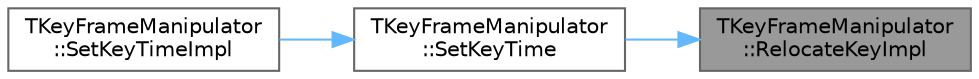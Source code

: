 digraph "TKeyFrameManipulator::RelocateKeyImpl"
{
 // INTERACTIVE_SVG=YES
 // LATEX_PDF_SIZE
  bgcolor="transparent";
  edge [fontname=Helvetica,fontsize=10,labelfontname=Helvetica,labelfontsize=10];
  node [fontname=Helvetica,fontsize=10,shape=box,height=0.2,width=0.4];
  rankdir="RL";
  Node1 [id="Node000001",label="TKeyFrameManipulator\l::RelocateKeyImpl",height=0.2,width=0.4,color="gray40", fillcolor="grey60", style="filled", fontcolor="black",tooltip="Move a key from one index to another."];
  Node1 -> Node2 [id="edge1_Node000001_Node000002",dir="back",color="steelblue1",style="solid",tooltip=" "];
  Node2 [id="Node000002",label="TKeyFrameManipulator\l::SetKeyTime",height=0.2,width=0.4,color="grey40", fillcolor="white", style="filled",URL="$de/d3a/classTKeyFrameManipulator.html#af9c97d827a2d78e8ef9bef56cebe4788",tooltip="Set the time for a key that corresponds to the specified key handle."];
  Node2 -> Node3 [id="edge2_Node000002_Node000003",dir="back",color="steelblue1",style="solid",tooltip=" "];
  Node3 [id="Node000003",label="TKeyFrameManipulator\l::SetKeyTimeImpl",height=0.2,width=0.4,color="grey40", fillcolor="white", style="filled",URL="$de/d3a/classTKeyFrameManipulator.html#a7836df16d991593cb2590a2458921bf2",tooltip="Set the time for a key that corresponds to the specified key handle."];
}
